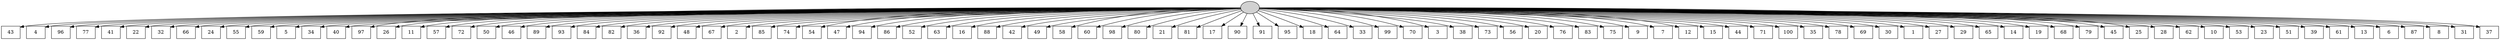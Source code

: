 digraph G {
0[style=filled, fillcolor=grey82, label=""];
1[shape=box,style=filled, fillcolor=white,label="43\n"];
2[shape=box,style=filled, fillcolor=white,label="4\n"];
3[shape=box,style=filled, fillcolor=white,label="96\n"];
4[shape=box,style=filled, fillcolor=white,label="77\n"];
5[shape=box,style=filled, fillcolor=white,label="41\n"];
6[shape=box,style=filled, fillcolor=white,label="22\n"];
7[shape=box,style=filled, fillcolor=white,label="32\n"];
8[shape=box,style=filled, fillcolor=white,label="66\n"];
9[shape=box,style=filled, fillcolor=white,label="24\n"];
10[shape=box,style=filled, fillcolor=white,label="55\n"];
11[shape=box,style=filled, fillcolor=white,label="59\n"];
12[shape=box,style=filled, fillcolor=white,label="5\n"];
13[shape=box,style=filled, fillcolor=white,label="34\n"];
14[shape=box,style=filled, fillcolor=white,label="40\n"];
15[shape=box,style=filled, fillcolor=white,label="97\n"];
16[shape=box,style=filled, fillcolor=white,label="26\n"];
17[shape=box,style=filled, fillcolor=white,label="11\n"];
18[shape=box,style=filled, fillcolor=white,label="57\n"];
19[shape=box,style=filled, fillcolor=white,label="72\n"];
20[shape=box,style=filled, fillcolor=white,label="50\n"];
21[shape=box,style=filled, fillcolor=white,label="46\n"];
22[shape=box,style=filled, fillcolor=white,label="89\n"];
23[shape=box,style=filled, fillcolor=white,label="93\n"];
24[shape=box,style=filled, fillcolor=white,label="84\n"];
25[shape=box,style=filled, fillcolor=white,label="82\n"];
26[shape=box,style=filled, fillcolor=white,label="36\n"];
27[shape=box,style=filled, fillcolor=white,label="92\n"];
28[shape=box,style=filled, fillcolor=white,label="48\n"];
29[shape=box,style=filled, fillcolor=white,label="67\n"];
30[shape=box,style=filled, fillcolor=white,label="2\n"];
31[shape=box,style=filled, fillcolor=white,label="85\n"];
32[shape=box,style=filled, fillcolor=white,label="74\n"];
33[shape=box,style=filled, fillcolor=white,label="54\n"];
34[shape=box,style=filled, fillcolor=white,label="47\n"];
35[shape=box,style=filled, fillcolor=white,label="94\n"];
36[shape=box,style=filled, fillcolor=white,label="86\n"];
37[shape=box,style=filled, fillcolor=white,label="52\n"];
38[shape=box,style=filled, fillcolor=white,label="63\n"];
39[shape=box,style=filled, fillcolor=white,label="16\n"];
40[shape=box,style=filled, fillcolor=white,label="88\n"];
41[shape=box,style=filled, fillcolor=white,label="42\n"];
42[shape=box,style=filled, fillcolor=white,label="49\n"];
43[shape=box,style=filled, fillcolor=white,label="58\n"];
44[shape=box,style=filled, fillcolor=white,label="60\n"];
45[shape=box,style=filled, fillcolor=white,label="98\n"];
46[shape=box,style=filled, fillcolor=white,label="80\n"];
47[shape=box,style=filled, fillcolor=white,label="21\n"];
48[shape=box,style=filled, fillcolor=white,label="81\n"];
49[shape=box,style=filled, fillcolor=white,label="17\n"];
50[shape=box,style=filled, fillcolor=white,label="90\n"];
51[shape=box,style=filled, fillcolor=white,label="91\n"];
52[shape=box,style=filled, fillcolor=white,label="95\n"];
53[shape=box,style=filled, fillcolor=white,label="18\n"];
54[shape=box,style=filled, fillcolor=white,label="64\n"];
55[shape=box,style=filled, fillcolor=white,label="33\n"];
56[shape=box,style=filled, fillcolor=white,label="99\n"];
57[shape=box,style=filled, fillcolor=white,label="70\n"];
58[shape=box,style=filled, fillcolor=white,label="3\n"];
59[shape=box,style=filled, fillcolor=white,label="38\n"];
60[shape=box,style=filled, fillcolor=white,label="73\n"];
61[shape=box,style=filled, fillcolor=white,label="56\n"];
62[shape=box,style=filled, fillcolor=white,label="20\n"];
63[shape=box,style=filled, fillcolor=white,label="76\n"];
64[shape=box,style=filled, fillcolor=white,label="83\n"];
65[shape=box,style=filled, fillcolor=white,label="75\n"];
66[shape=box,style=filled, fillcolor=white,label="9\n"];
67[shape=box,style=filled, fillcolor=white,label="7\n"];
68[shape=box,style=filled, fillcolor=white,label="12\n"];
69[shape=box,style=filled, fillcolor=white,label="15\n"];
70[shape=box,style=filled, fillcolor=white,label="44\n"];
71[shape=box,style=filled, fillcolor=white,label="71\n"];
72[shape=box,style=filled, fillcolor=white,label="100\n"];
73[shape=box,style=filled, fillcolor=white,label="35\n"];
74[shape=box,style=filled, fillcolor=white,label="78\n"];
75[shape=box,style=filled, fillcolor=white,label="69\n"];
76[shape=box,style=filled, fillcolor=white,label="30\n"];
77[shape=box,style=filled, fillcolor=white,label="1\n"];
78[shape=box,style=filled, fillcolor=white,label="27\n"];
79[shape=box,style=filled, fillcolor=white,label="29\n"];
80[shape=box,style=filled, fillcolor=white,label="65\n"];
81[shape=box,style=filled, fillcolor=white,label="14\n"];
82[shape=box,style=filled, fillcolor=white,label="19\n"];
83[shape=box,style=filled, fillcolor=white,label="68\n"];
84[shape=box,style=filled, fillcolor=white,label="79\n"];
85[shape=box,style=filled, fillcolor=white,label="45\n"];
86[shape=box,style=filled, fillcolor=white,label="25\n"];
87[shape=box,style=filled, fillcolor=white,label="28\n"];
88[shape=box,style=filled, fillcolor=white,label="62\n"];
89[shape=box,style=filled, fillcolor=white,label="10\n"];
90[shape=box,style=filled, fillcolor=white,label="53\n"];
91[shape=box,style=filled, fillcolor=white,label="23\n"];
92[shape=box,style=filled, fillcolor=white,label="51\n"];
93[shape=box,style=filled, fillcolor=white,label="39\n"];
94[shape=box,style=filled, fillcolor=white,label="61\n"];
95[shape=box,style=filled, fillcolor=white,label="13\n"];
96[shape=box,style=filled, fillcolor=white,label="6\n"];
97[shape=box,style=filled, fillcolor=white,label="87\n"];
98[shape=box,style=filled, fillcolor=white,label="8\n"];
99[shape=box,style=filled, fillcolor=white,label="31\n"];
100[shape=box,style=filled, fillcolor=white,label="37\n"];
0->1 ;
0->2 ;
0->3 ;
0->4 ;
0->5 ;
0->6 ;
0->7 ;
0->8 ;
0->9 ;
0->10 ;
0->11 ;
0->12 ;
0->13 ;
0->14 ;
0->15 ;
0->16 ;
0->17 ;
0->18 ;
0->19 ;
0->20 ;
0->21 ;
0->22 ;
0->23 ;
0->24 ;
0->25 ;
0->26 ;
0->27 ;
0->28 ;
0->29 ;
0->30 ;
0->31 ;
0->32 ;
0->33 ;
0->34 ;
0->35 ;
0->36 ;
0->37 ;
0->38 ;
0->39 ;
0->40 ;
0->41 ;
0->42 ;
0->43 ;
0->44 ;
0->45 ;
0->46 ;
0->47 ;
0->48 ;
0->49 ;
0->50 ;
0->51 ;
0->52 ;
0->53 ;
0->54 ;
0->55 ;
0->56 ;
0->57 ;
0->58 ;
0->59 ;
0->60 ;
0->61 ;
0->62 ;
0->63 ;
0->64 ;
0->65 ;
0->66 ;
0->67 ;
0->68 ;
0->69 ;
0->70 ;
0->71 ;
0->72 ;
0->73 ;
0->74 ;
0->75 ;
0->76 ;
0->77 ;
0->78 ;
0->79 ;
0->80 ;
0->81 ;
0->82 ;
0->83 ;
0->84 ;
0->85 ;
0->86 ;
0->87 ;
0->88 ;
0->89 ;
0->90 ;
0->91 ;
0->92 ;
0->93 ;
0->94 ;
0->95 ;
0->96 ;
0->97 ;
0->98 ;
0->99 ;
0->100 ;
}
